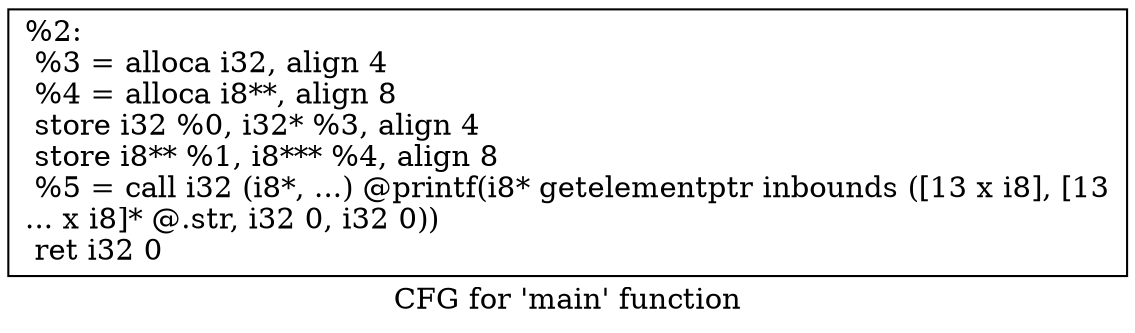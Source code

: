 digraph "CFG for 'main' function" {
	label="CFG for 'main' function";

	Node0x10c3ce0 [shape=record,label="{%2:\l  %3 = alloca i32, align 4\l  %4 = alloca i8**, align 8\l  store i32 %0, i32* %3, align 4\l  store i8** %1, i8*** %4, align 8\l  %5 = call i32 (i8*, ...) @printf(i8* getelementptr inbounds ([13 x i8], [13\l... x i8]* @.str, i32 0, i32 0))\l  ret i32 0\l}"];
}
